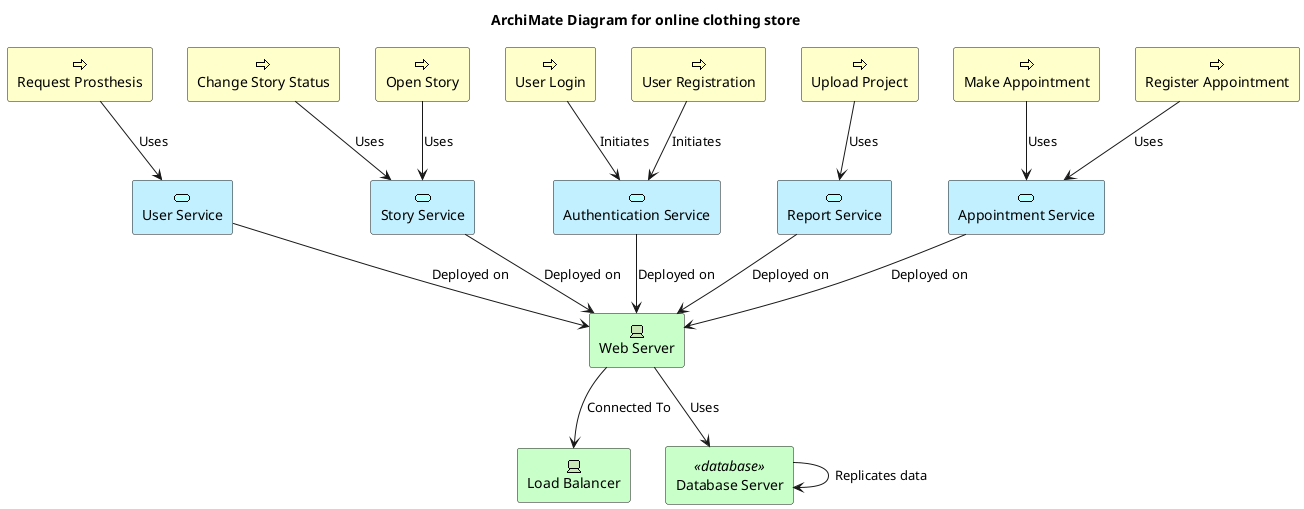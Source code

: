 @startuml
title ArchiMate Diagram for online clothing store
' Определение стилей для различных типов элементов ArchiMate
<style>
archimateDiagram {
  .business-process {
    BackgroundColor lightgreen       ' Цвет фона для бизнес-процессов
  }
  .application-service {
    BackgroundColor lightblue        ' Цвет фона для сервисов приложений
  }
  .technology-device {
    BackgroundColor lightcoral       ' Цвет фона для технологических устройств
  }
  .external-system {
    BackgroundColor lightgray        ' Цвет фона для внешних систем
  }
  .database {
    BackgroundColor plum             ' Цвет фона для баз данных
  }
}
</style>

' Определение бизнес-процессов
archimate #Business "User Registration" as UserRegistration <<business-process>>
archimate #Business "User Login" as UserLogin <<business-process>>
archimate #Business "Open Story" as OpenStory <<business-process>>
archimate #Business "Request Prosthesis" as RequestProsthesis <<business-process>>
archimate #Business "Make Appointment" as MakeAppointment <<business-process>>
archimate #Business "Register Appointment" as RegisterAppointment <<business-process>>
archimate #Business "Change Story Status" as ChangeStoryStatus <<business-process>>
archimate #Business "Upload Project" as UploadProject <<business-process>>

' Определение сервисов приложений
archimate #Application "Authentication Service" as AuthenticationService <<application-service>>
archimate #Application "User Service" as UserService <<application-service>>
archimate #Application "Story Service" as StoryService <<application-service>>
archimate #Application "Report Service" as ReportService <<application-service>>
archimate #Application "Appointment Service" as AppointmentService <<application-service>>

' Определение технологических устройств и баз данных
archimate #Technology "Web Server" as WebServer <<technology-device>>
archimate #Technology "Load Balancer" as LoadBalancer <<technology-device>>
archimate #Technology "Database Server" as DBServer <<database>>

' Связи между бизнес-процессами и сервисами приложений
UserRegistration --> AuthenticationService : "Initiates"
UserLogin --> AuthenticationService : "Initiates"
OpenStory --> StoryService : "Uses"
RequestProsthesis --> UserService : "Uses"
MakeAppointment --> AppointmentService : "Uses"
RegisterAppointment --> AppointmentService : "Uses"
ChangeStoryStatus --> StoryService : "Uses"
UploadProject --> ReportService : "Uses"

' Связи между сервисами приложений и веб-серверами
AuthenticationService --> WebServer : "Deployed on"
UserService --> WebServer : "Deployed on"
StoryService --> WebServer : "Deployed on"
ReportService --> WebServer : "Deployed on"
AppointmentService --> WebServer : "Deployed on"

' Связи между веб-серверами и балансировщиком нагрузки
WebServer --> LoadBalancer : "Connected To"

' Связи между приложениями серверами и базами данных
WebServer --> DBServer : "Uses"

' Связи между базами данных
DBServer --> DBServer : "Replicates data"

@enduml
